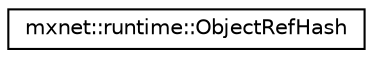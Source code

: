 digraph "Graphical Class Hierarchy"
{
 // LATEX_PDF_SIZE
  edge [fontname="Helvetica",fontsize="10",labelfontname="Helvetica",labelfontsize="10"];
  node [fontname="Helvetica",fontsize="10",shape=record];
  rankdir="LR";
  Node0 [label="mxnet::runtime::ObjectRefHash",height=0.2,width=0.4,color="black", fillcolor="white", style="filled",URL="$structmxnet_1_1runtime_1_1ObjectRefHash.html",tooltip="String-aware ObjectRef hash functor."];
}
